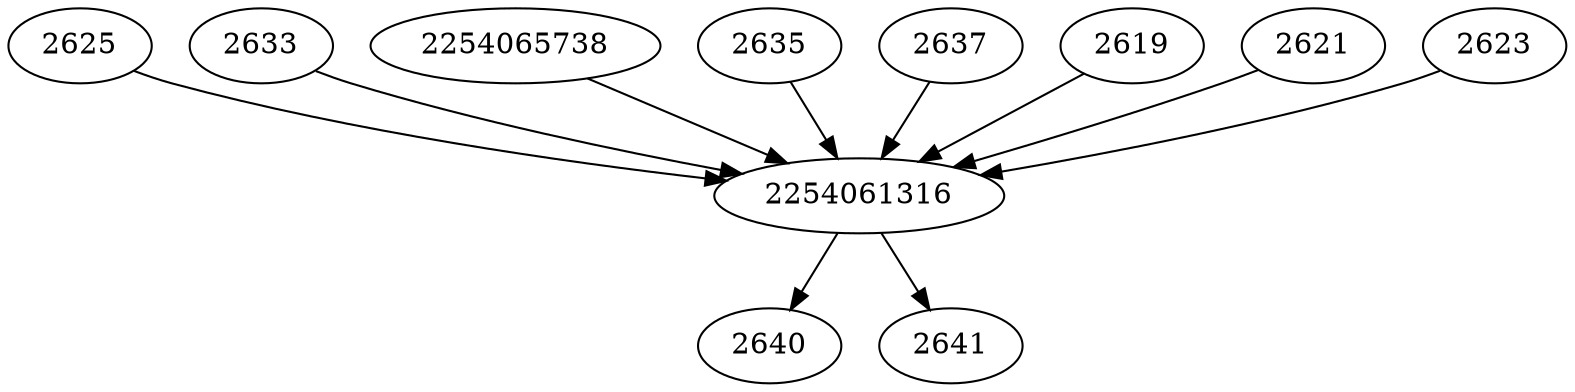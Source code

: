 strict digraph  {
2625;
2254061316;
2633;
2254065738;
2635;
2637;
2640;
2641;
2619;
2621;
2623;
2625 -> 2254061316;
2254061316 -> 2641;
2254061316 -> 2640;
2633 -> 2254061316;
2254065738 -> 2254061316;
2635 -> 2254061316;
2637 -> 2254061316;
2619 -> 2254061316;
2621 -> 2254061316;
2623 -> 2254061316;
}
